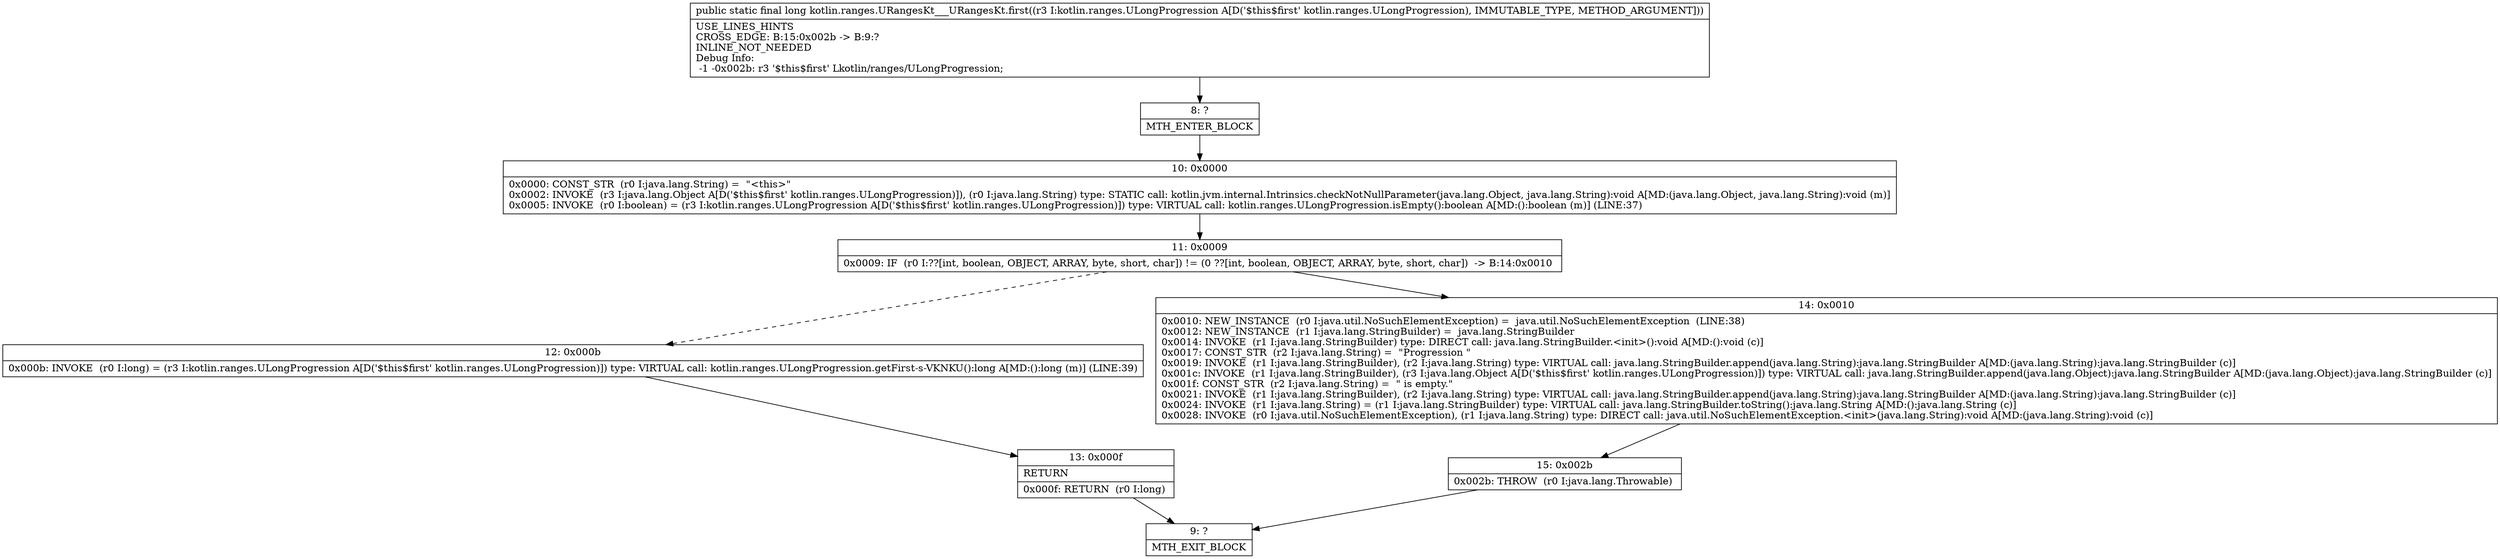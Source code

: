 digraph "CFG forkotlin.ranges.URangesKt___URangesKt.first(Lkotlin\/ranges\/ULongProgression;)J" {
Node_8 [shape=record,label="{8\:\ ?|MTH_ENTER_BLOCK\l}"];
Node_10 [shape=record,label="{10\:\ 0x0000|0x0000: CONST_STR  (r0 I:java.lang.String) =  \"\<this\>\" \l0x0002: INVOKE  (r3 I:java.lang.Object A[D('$this$first' kotlin.ranges.ULongProgression)]), (r0 I:java.lang.String) type: STATIC call: kotlin.jvm.internal.Intrinsics.checkNotNullParameter(java.lang.Object, java.lang.String):void A[MD:(java.lang.Object, java.lang.String):void (m)]\l0x0005: INVOKE  (r0 I:boolean) = (r3 I:kotlin.ranges.ULongProgression A[D('$this$first' kotlin.ranges.ULongProgression)]) type: VIRTUAL call: kotlin.ranges.ULongProgression.isEmpty():boolean A[MD:():boolean (m)] (LINE:37)\l}"];
Node_11 [shape=record,label="{11\:\ 0x0009|0x0009: IF  (r0 I:??[int, boolean, OBJECT, ARRAY, byte, short, char]) != (0 ??[int, boolean, OBJECT, ARRAY, byte, short, char])  \-\> B:14:0x0010 \l}"];
Node_12 [shape=record,label="{12\:\ 0x000b|0x000b: INVOKE  (r0 I:long) = (r3 I:kotlin.ranges.ULongProgression A[D('$this$first' kotlin.ranges.ULongProgression)]) type: VIRTUAL call: kotlin.ranges.ULongProgression.getFirst\-s\-VKNKU():long A[MD:():long (m)] (LINE:39)\l}"];
Node_13 [shape=record,label="{13\:\ 0x000f|RETURN\l|0x000f: RETURN  (r0 I:long) \l}"];
Node_9 [shape=record,label="{9\:\ ?|MTH_EXIT_BLOCK\l}"];
Node_14 [shape=record,label="{14\:\ 0x0010|0x0010: NEW_INSTANCE  (r0 I:java.util.NoSuchElementException) =  java.util.NoSuchElementException  (LINE:38)\l0x0012: NEW_INSTANCE  (r1 I:java.lang.StringBuilder) =  java.lang.StringBuilder \l0x0014: INVOKE  (r1 I:java.lang.StringBuilder) type: DIRECT call: java.lang.StringBuilder.\<init\>():void A[MD:():void (c)]\l0x0017: CONST_STR  (r2 I:java.lang.String) =  \"Progression \" \l0x0019: INVOKE  (r1 I:java.lang.StringBuilder), (r2 I:java.lang.String) type: VIRTUAL call: java.lang.StringBuilder.append(java.lang.String):java.lang.StringBuilder A[MD:(java.lang.String):java.lang.StringBuilder (c)]\l0x001c: INVOKE  (r1 I:java.lang.StringBuilder), (r3 I:java.lang.Object A[D('$this$first' kotlin.ranges.ULongProgression)]) type: VIRTUAL call: java.lang.StringBuilder.append(java.lang.Object):java.lang.StringBuilder A[MD:(java.lang.Object):java.lang.StringBuilder (c)]\l0x001f: CONST_STR  (r2 I:java.lang.String) =  \" is empty.\" \l0x0021: INVOKE  (r1 I:java.lang.StringBuilder), (r2 I:java.lang.String) type: VIRTUAL call: java.lang.StringBuilder.append(java.lang.String):java.lang.StringBuilder A[MD:(java.lang.String):java.lang.StringBuilder (c)]\l0x0024: INVOKE  (r1 I:java.lang.String) = (r1 I:java.lang.StringBuilder) type: VIRTUAL call: java.lang.StringBuilder.toString():java.lang.String A[MD:():java.lang.String (c)]\l0x0028: INVOKE  (r0 I:java.util.NoSuchElementException), (r1 I:java.lang.String) type: DIRECT call: java.util.NoSuchElementException.\<init\>(java.lang.String):void A[MD:(java.lang.String):void (c)]\l}"];
Node_15 [shape=record,label="{15\:\ 0x002b|0x002b: THROW  (r0 I:java.lang.Throwable) \l}"];
MethodNode[shape=record,label="{public static final long kotlin.ranges.URangesKt___URangesKt.first((r3 I:kotlin.ranges.ULongProgression A[D('$this$first' kotlin.ranges.ULongProgression), IMMUTABLE_TYPE, METHOD_ARGUMENT]))  | USE_LINES_HINTS\lCROSS_EDGE: B:15:0x002b \-\> B:9:?\lINLINE_NOT_NEEDED\lDebug Info:\l  \-1 \-0x002b: r3 '$this$first' Lkotlin\/ranges\/ULongProgression;\l}"];
MethodNode -> Node_8;Node_8 -> Node_10;
Node_10 -> Node_11;
Node_11 -> Node_12[style=dashed];
Node_11 -> Node_14;
Node_12 -> Node_13;
Node_13 -> Node_9;
Node_14 -> Node_15;
Node_15 -> Node_9;
}

